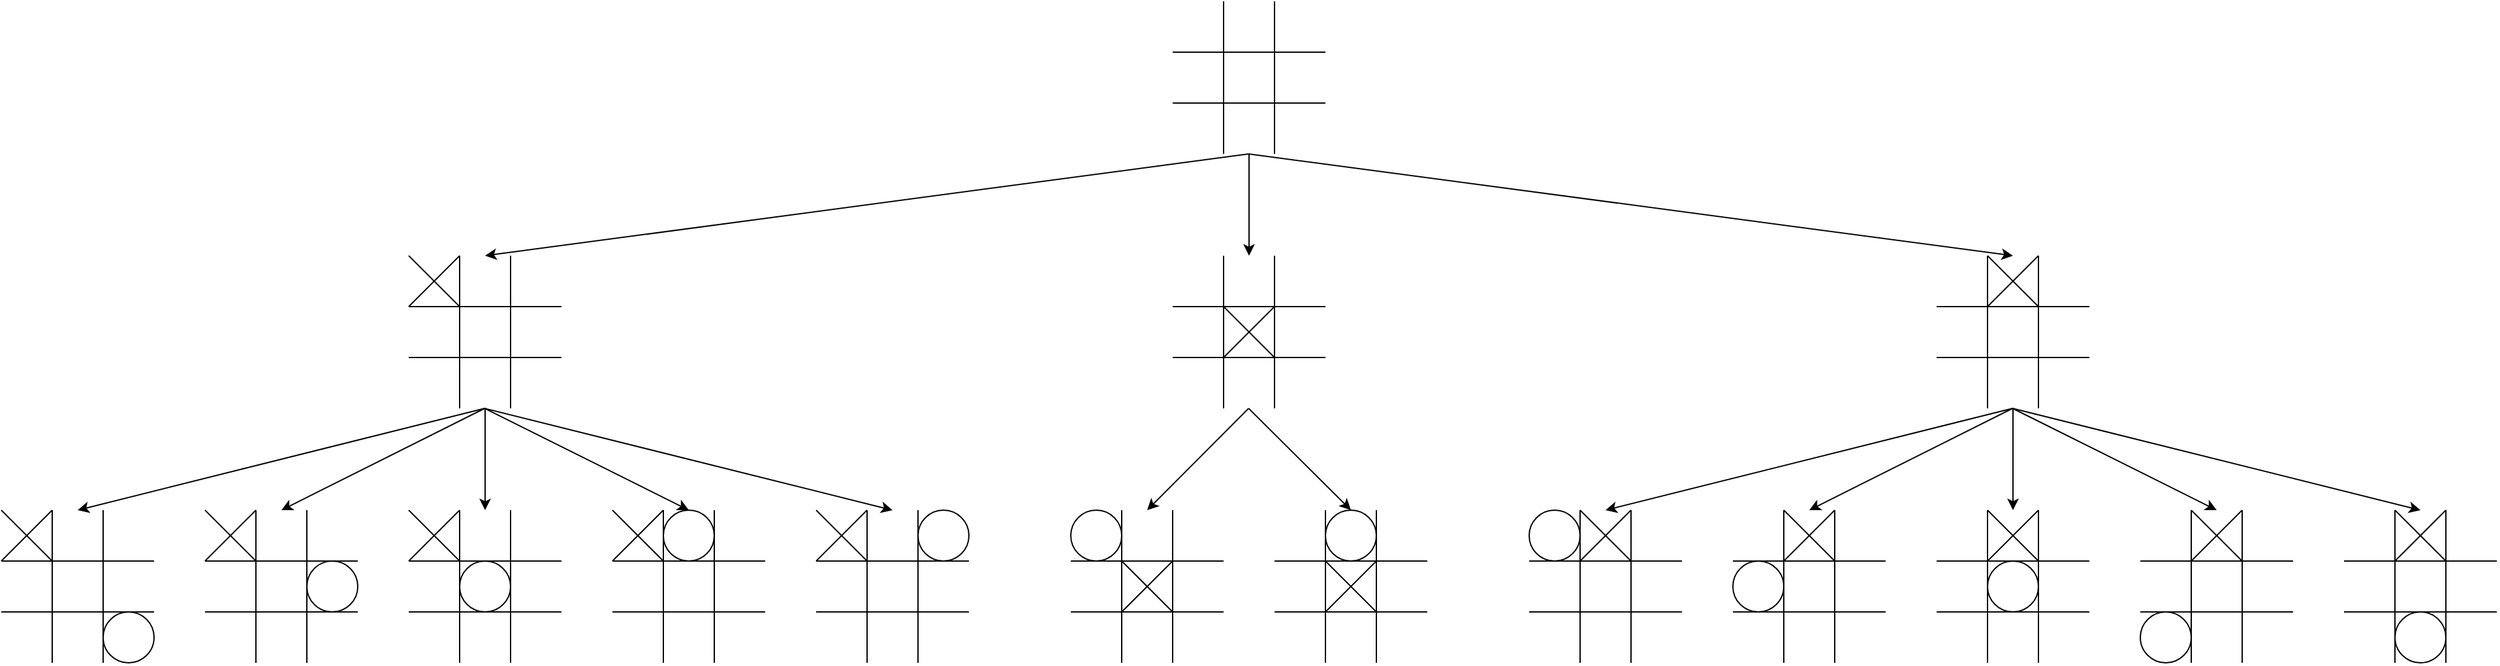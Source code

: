 <mxfile version="21.2.6" type="device">
  <diagram name="Page-1" id="SNs07N5e4GusGWtZYbrB">
    <mxGraphModel dx="2023" dy="534" grid="1" gridSize="10" guides="1" tooltips="1" connect="1" arrows="1" fold="1" page="1" pageScale="1" pageWidth="850" pageHeight="1100" math="0" shadow="0">
      <root>
        <mxCell id="0" />
        <mxCell id="1" parent="0" />
        <mxCell id="h3pDWreBq4Vg2lyj4H8S-9" value="" style="endArrow=none;html=1;rounded=0;" edge="1" parent="1">
          <mxGeometry width="50" height="50" relative="1" as="geometry">
            <mxPoint x="360" y="360" as="sourcePoint" />
            <mxPoint x="360" y="240" as="targetPoint" />
          </mxGeometry>
        </mxCell>
        <mxCell id="h3pDWreBq4Vg2lyj4H8S-10" value="" style="endArrow=none;html=1;rounded=0;" edge="1" parent="1">
          <mxGeometry width="50" height="50" relative="1" as="geometry">
            <mxPoint x="400" y="360" as="sourcePoint" />
            <mxPoint x="400" y="240" as="targetPoint" />
          </mxGeometry>
        </mxCell>
        <mxCell id="h3pDWreBq4Vg2lyj4H8S-11" value="" style="endArrow=none;html=1;rounded=0;" edge="1" parent="1">
          <mxGeometry width="50" height="50" relative="1" as="geometry">
            <mxPoint x="440" y="280" as="sourcePoint" />
            <mxPoint x="320" y="280" as="targetPoint" />
          </mxGeometry>
        </mxCell>
        <mxCell id="h3pDWreBq4Vg2lyj4H8S-12" value="" style="endArrow=none;html=1;rounded=0;" edge="1" parent="1">
          <mxGeometry width="50" height="50" relative="1" as="geometry">
            <mxPoint x="440" y="320" as="sourcePoint" />
            <mxPoint x="320" y="320" as="targetPoint" />
          </mxGeometry>
        </mxCell>
        <mxCell id="h3pDWreBq4Vg2lyj4H8S-22" value="" style="endArrow=classic;html=1;rounded=0;" edge="1" parent="1">
          <mxGeometry width="50" height="50" relative="1" as="geometry">
            <mxPoint x="380" y="160" as="sourcePoint" />
            <mxPoint x="380" y="240" as="targetPoint" />
          </mxGeometry>
        </mxCell>
        <mxCell id="h3pDWreBq4Vg2lyj4H8S-25" value="" style="endArrow=none;html=1;rounded=0;" edge="1" parent="1">
          <mxGeometry width="50" height="50" relative="1" as="geometry">
            <mxPoint x="360" y="320" as="sourcePoint" />
            <mxPoint x="400" y="280" as="targetPoint" />
          </mxGeometry>
        </mxCell>
        <mxCell id="h3pDWreBq4Vg2lyj4H8S-26" value="" style="endArrow=none;html=1;rounded=0;" edge="1" parent="1">
          <mxGeometry width="50" height="50" relative="1" as="geometry">
            <mxPoint x="360" y="280" as="sourcePoint" />
            <mxPoint x="400" y="320" as="targetPoint" />
          </mxGeometry>
        </mxCell>
        <mxCell id="h3pDWreBq4Vg2lyj4H8S-35" value="" style="group" vertex="1" connectable="0" parent="1">
          <mxGeometry x="320" y="40" width="120" height="120" as="geometry" />
        </mxCell>
        <mxCell id="h3pDWreBq4Vg2lyj4H8S-1" value="" style="endArrow=none;html=1;rounded=0;" edge="1" parent="h3pDWreBq4Vg2lyj4H8S-35">
          <mxGeometry width="50" height="50" relative="1" as="geometry">
            <mxPoint x="40" y="120" as="sourcePoint" />
            <mxPoint x="40" as="targetPoint" />
          </mxGeometry>
        </mxCell>
        <mxCell id="h3pDWreBq4Vg2lyj4H8S-2" value="" style="endArrow=none;html=1;rounded=0;" edge="1" parent="h3pDWreBq4Vg2lyj4H8S-35">
          <mxGeometry width="50" height="50" relative="1" as="geometry">
            <mxPoint x="80" y="120" as="sourcePoint" />
            <mxPoint x="80" as="targetPoint" />
          </mxGeometry>
        </mxCell>
        <mxCell id="h3pDWreBq4Vg2lyj4H8S-3" value="" style="endArrow=none;html=1;rounded=0;" edge="1" parent="h3pDWreBq4Vg2lyj4H8S-35">
          <mxGeometry width="50" height="50" relative="1" as="geometry">
            <mxPoint x="120" y="40" as="sourcePoint" />
            <mxPoint y="40" as="targetPoint" />
          </mxGeometry>
        </mxCell>
        <mxCell id="h3pDWreBq4Vg2lyj4H8S-4" value="" style="endArrow=none;html=1;rounded=0;" edge="1" parent="h3pDWreBq4Vg2lyj4H8S-35">
          <mxGeometry width="50" height="50" relative="1" as="geometry">
            <mxPoint x="120" y="80" as="sourcePoint" />
            <mxPoint y="80" as="targetPoint" />
          </mxGeometry>
        </mxCell>
        <mxCell id="h3pDWreBq4Vg2lyj4H8S-36" value="" style="endArrow=classic;html=1;rounded=0;" edge="1" parent="1">
          <mxGeometry width="50" height="50" relative="1" as="geometry">
            <mxPoint x="379.68" y="360" as="sourcePoint" />
            <mxPoint x="300" y="440" as="targetPoint" />
          </mxGeometry>
        </mxCell>
        <mxCell id="h3pDWreBq4Vg2lyj4H8S-37" value="" style="group" vertex="1" connectable="0" parent="1">
          <mxGeometry x="400" y="440" width="120" height="120" as="geometry" />
        </mxCell>
        <mxCell id="h3pDWreBq4Vg2lyj4H8S-38" value="" style="endArrow=none;html=1;rounded=0;" edge="1" parent="h3pDWreBq4Vg2lyj4H8S-37">
          <mxGeometry width="50" height="50" relative="1" as="geometry">
            <mxPoint x="40" y="120" as="sourcePoint" />
            <mxPoint x="40" as="targetPoint" />
          </mxGeometry>
        </mxCell>
        <mxCell id="h3pDWreBq4Vg2lyj4H8S-39" value="" style="endArrow=none;html=1;rounded=0;" edge="1" parent="h3pDWreBq4Vg2lyj4H8S-37">
          <mxGeometry width="50" height="50" relative="1" as="geometry">
            <mxPoint x="80" y="120" as="sourcePoint" />
            <mxPoint x="80" as="targetPoint" />
          </mxGeometry>
        </mxCell>
        <mxCell id="h3pDWreBq4Vg2lyj4H8S-40" value="" style="endArrow=none;html=1;rounded=0;" edge="1" parent="h3pDWreBq4Vg2lyj4H8S-37">
          <mxGeometry width="50" height="50" relative="1" as="geometry">
            <mxPoint x="120" y="40" as="sourcePoint" />
            <mxPoint y="40" as="targetPoint" />
          </mxGeometry>
        </mxCell>
        <mxCell id="h3pDWreBq4Vg2lyj4H8S-41" value="" style="endArrow=none;html=1;rounded=0;" edge="1" parent="h3pDWreBq4Vg2lyj4H8S-37">
          <mxGeometry width="50" height="50" relative="1" as="geometry">
            <mxPoint x="120" y="80" as="sourcePoint" />
            <mxPoint y="80" as="targetPoint" />
          </mxGeometry>
        </mxCell>
        <mxCell id="h3pDWreBq4Vg2lyj4H8S-60" value="" style="ellipse;whiteSpace=wrap;html=1;aspect=fixed;" vertex="1" parent="h3pDWreBq4Vg2lyj4H8S-37">
          <mxGeometry x="40" width="40" height="40" as="geometry" />
        </mxCell>
        <mxCell id="h3pDWreBq4Vg2lyj4H8S-42" value="" style="group" vertex="1" connectable="0" parent="1">
          <mxGeometry x="240" y="440" width="120" height="120" as="geometry" />
        </mxCell>
        <mxCell id="h3pDWreBq4Vg2lyj4H8S-43" value="" style="endArrow=none;html=1;rounded=0;" edge="1" parent="h3pDWreBq4Vg2lyj4H8S-42">
          <mxGeometry width="50" height="50" relative="1" as="geometry">
            <mxPoint x="40" y="120" as="sourcePoint" />
            <mxPoint x="40" as="targetPoint" />
          </mxGeometry>
        </mxCell>
        <mxCell id="h3pDWreBq4Vg2lyj4H8S-44" value="" style="endArrow=none;html=1;rounded=0;" edge="1" parent="h3pDWreBq4Vg2lyj4H8S-42">
          <mxGeometry width="50" height="50" relative="1" as="geometry">
            <mxPoint x="80" y="120" as="sourcePoint" />
            <mxPoint x="80" as="targetPoint" />
          </mxGeometry>
        </mxCell>
        <mxCell id="h3pDWreBq4Vg2lyj4H8S-45" value="" style="endArrow=none;html=1;rounded=0;" edge="1" parent="h3pDWreBq4Vg2lyj4H8S-42">
          <mxGeometry width="50" height="50" relative="1" as="geometry">
            <mxPoint x="120" y="40" as="sourcePoint" />
            <mxPoint y="40" as="targetPoint" />
          </mxGeometry>
        </mxCell>
        <mxCell id="h3pDWreBq4Vg2lyj4H8S-46" value="" style="endArrow=none;html=1;rounded=0;" edge="1" parent="h3pDWreBq4Vg2lyj4H8S-42">
          <mxGeometry width="50" height="50" relative="1" as="geometry">
            <mxPoint x="120" y="80" as="sourcePoint" />
            <mxPoint y="80" as="targetPoint" />
          </mxGeometry>
        </mxCell>
        <mxCell id="h3pDWreBq4Vg2lyj4H8S-53" value="" style="ellipse;whiteSpace=wrap;html=1;aspect=fixed;" vertex="1" parent="h3pDWreBq4Vg2lyj4H8S-42">
          <mxGeometry width="40" height="40" as="geometry" />
        </mxCell>
        <mxCell id="h3pDWreBq4Vg2lyj4H8S-54" value="" style="group" vertex="1" connectable="0" parent="h3pDWreBq4Vg2lyj4H8S-42">
          <mxGeometry x="40" y="40" width="40" height="40" as="geometry" />
        </mxCell>
        <mxCell id="h3pDWreBq4Vg2lyj4H8S-55" value="" style="endArrow=none;html=1;rounded=0;" edge="1" parent="h3pDWreBq4Vg2lyj4H8S-54">
          <mxGeometry width="50" height="50" relative="1" as="geometry">
            <mxPoint y="40" as="sourcePoint" />
            <mxPoint x="40" as="targetPoint" />
          </mxGeometry>
        </mxCell>
        <mxCell id="h3pDWreBq4Vg2lyj4H8S-56" value="" style="endArrow=none;html=1;rounded=0;" edge="1" parent="h3pDWreBq4Vg2lyj4H8S-54">
          <mxGeometry width="50" height="50" relative="1" as="geometry">
            <mxPoint as="sourcePoint" />
            <mxPoint x="40" y="40" as="targetPoint" />
          </mxGeometry>
        </mxCell>
        <mxCell id="h3pDWreBq4Vg2lyj4H8S-52" value="" style="endArrow=classic;html=1;rounded=0;" edge="1" parent="1">
          <mxGeometry width="50" height="50" relative="1" as="geometry">
            <mxPoint x="379.68" y="360" as="sourcePoint" />
            <mxPoint x="460" y="440" as="targetPoint" />
          </mxGeometry>
        </mxCell>
        <mxCell id="h3pDWreBq4Vg2lyj4H8S-57" value="" style="group" vertex="1" connectable="0" parent="1">
          <mxGeometry x="440" y="480" width="40" height="40" as="geometry" />
        </mxCell>
        <mxCell id="h3pDWreBq4Vg2lyj4H8S-58" value="" style="endArrow=none;html=1;rounded=0;" edge="1" parent="h3pDWreBq4Vg2lyj4H8S-57">
          <mxGeometry width="50" height="50" relative="1" as="geometry">
            <mxPoint y="40" as="sourcePoint" />
            <mxPoint x="40" as="targetPoint" />
          </mxGeometry>
        </mxCell>
        <mxCell id="h3pDWreBq4Vg2lyj4H8S-59" value="" style="endArrow=none;html=1;rounded=0;" edge="1" parent="h3pDWreBq4Vg2lyj4H8S-57">
          <mxGeometry width="50" height="50" relative="1" as="geometry">
            <mxPoint as="sourcePoint" />
            <mxPoint x="40" y="40" as="targetPoint" />
          </mxGeometry>
        </mxCell>
        <mxCell id="h3pDWreBq4Vg2lyj4H8S-61" value="" style="group" vertex="1" connectable="0" parent="1">
          <mxGeometry x="-280" y="240" width="120" height="120" as="geometry" />
        </mxCell>
        <mxCell id="h3pDWreBq4Vg2lyj4H8S-5" value="" style="endArrow=none;html=1;rounded=0;" edge="1" parent="h3pDWreBq4Vg2lyj4H8S-61">
          <mxGeometry width="50" height="50" relative="1" as="geometry">
            <mxPoint x="40" y="120" as="sourcePoint" />
            <mxPoint x="40" as="targetPoint" />
          </mxGeometry>
        </mxCell>
        <mxCell id="h3pDWreBq4Vg2lyj4H8S-6" value="" style="endArrow=none;html=1;rounded=0;" edge="1" parent="h3pDWreBq4Vg2lyj4H8S-61">
          <mxGeometry width="50" height="50" relative="1" as="geometry">
            <mxPoint x="80" y="120" as="sourcePoint" />
            <mxPoint x="80" as="targetPoint" />
          </mxGeometry>
        </mxCell>
        <mxCell id="h3pDWreBq4Vg2lyj4H8S-7" value="" style="endArrow=none;html=1;rounded=0;" edge="1" parent="h3pDWreBq4Vg2lyj4H8S-61">
          <mxGeometry width="50" height="50" relative="1" as="geometry">
            <mxPoint x="120" y="40" as="sourcePoint" />
            <mxPoint y="40" as="targetPoint" />
          </mxGeometry>
        </mxCell>
        <mxCell id="h3pDWreBq4Vg2lyj4H8S-8" value="" style="endArrow=none;html=1;rounded=0;" edge="1" parent="h3pDWreBq4Vg2lyj4H8S-61">
          <mxGeometry width="50" height="50" relative="1" as="geometry">
            <mxPoint x="120" y="80" as="sourcePoint" />
            <mxPoint y="80" as="targetPoint" />
          </mxGeometry>
        </mxCell>
        <mxCell id="h3pDWreBq4Vg2lyj4H8S-29" value="" style="group" vertex="1" connectable="0" parent="h3pDWreBq4Vg2lyj4H8S-61">
          <mxGeometry width="40" height="40" as="geometry" />
        </mxCell>
        <mxCell id="h3pDWreBq4Vg2lyj4H8S-30" value="" style="endArrow=none;html=1;rounded=0;" edge="1" parent="h3pDWreBq4Vg2lyj4H8S-29">
          <mxGeometry width="50" height="50" relative="1" as="geometry">
            <mxPoint y="40" as="sourcePoint" />
            <mxPoint x="40" as="targetPoint" />
          </mxGeometry>
        </mxCell>
        <mxCell id="h3pDWreBq4Vg2lyj4H8S-31" value="" style="endArrow=none;html=1;rounded=0;" edge="1" parent="h3pDWreBq4Vg2lyj4H8S-29">
          <mxGeometry width="50" height="50" relative="1" as="geometry">
            <mxPoint as="sourcePoint" />
            <mxPoint x="40" y="40" as="targetPoint" />
          </mxGeometry>
        </mxCell>
        <mxCell id="h3pDWreBq4Vg2lyj4H8S-155" value="" style="endArrow=classic;html=1;rounded=0;" edge="1" parent="h3pDWreBq4Vg2lyj4H8S-61">
          <mxGeometry width="50" height="50" relative="1" as="geometry">
            <mxPoint x="60" y="120" as="sourcePoint" />
            <mxPoint x="60" y="200" as="targetPoint" />
          </mxGeometry>
        </mxCell>
        <mxCell id="h3pDWreBq4Vg2lyj4H8S-156" value="" style="endArrow=classic;html=1;rounded=0;" edge="1" parent="h3pDWreBq4Vg2lyj4H8S-61">
          <mxGeometry width="50" height="50" relative="1" as="geometry">
            <mxPoint x="59.68" y="120" as="sourcePoint" />
            <mxPoint x="-100" y="200" as="targetPoint" />
          </mxGeometry>
        </mxCell>
        <mxCell id="h3pDWreBq4Vg2lyj4H8S-157" value="" style="endArrow=classic;html=1;rounded=0;" edge="1" parent="h3pDWreBq4Vg2lyj4H8S-61">
          <mxGeometry width="50" height="50" relative="1" as="geometry">
            <mxPoint x="59.68" y="120" as="sourcePoint" />
            <mxPoint x="-260" y="200" as="targetPoint" />
          </mxGeometry>
        </mxCell>
        <mxCell id="h3pDWreBq4Vg2lyj4H8S-159" value="" style="endArrow=classic;html=1;rounded=0;" edge="1" parent="h3pDWreBq4Vg2lyj4H8S-61">
          <mxGeometry width="50" height="50" relative="1" as="geometry">
            <mxPoint x="59.68" y="120" as="sourcePoint" />
            <mxPoint x="380" y="200" as="targetPoint" />
          </mxGeometry>
        </mxCell>
        <mxCell id="h3pDWreBq4Vg2lyj4H8S-62" value="" style="endArrow=classic;html=1;rounded=0;" edge="1" parent="1">
          <mxGeometry width="50" height="50" relative="1" as="geometry">
            <mxPoint x="379.68" y="160" as="sourcePoint" />
            <mxPoint x="-220" y="240" as="targetPoint" />
          </mxGeometry>
        </mxCell>
        <mxCell id="h3pDWreBq4Vg2lyj4H8S-63" value="" style="endArrow=classic;html=1;rounded=0;" edge="1" parent="1">
          <mxGeometry width="50" height="50" relative="1" as="geometry">
            <mxPoint x="379.68" y="160" as="sourcePoint" />
            <mxPoint x="980" y="240" as="targetPoint" />
          </mxGeometry>
        </mxCell>
        <mxCell id="h3pDWreBq4Vg2lyj4H8S-64" value="" style="group" vertex="1" connectable="0" parent="1">
          <mxGeometry x="920" y="240" width="120" height="120" as="geometry" />
        </mxCell>
        <mxCell id="h3pDWreBq4Vg2lyj4H8S-17" value="" style="endArrow=none;html=1;rounded=0;" edge="1" parent="h3pDWreBq4Vg2lyj4H8S-64">
          <mxGeometry width="50" height="50" relative="1" as="geometry">
            <mxPoint x="40" y="120" as="sourcePoint" />
            <mxPoint x="40" as="targetPoint" />
          </mxGeometry>
        </mxCell>
        <mxCell id="h3pDWreBq4Vg2lyj4H8S-18" value="" style="endArrow=none;html=1;rounded=0;" edge="1" parent="h3pDWreBq4Vg2lyj4H8S-64">
          <mxGeometry width="50" height="50" relative="1" as="geometry">
            <mxPoint x="80" y="120" as="sourcePoint" />
            <mxPoint x="80" as="targetPoint" />
          </mxGeometry>
        </mxCell>
        <mxCell id="h3pDWreBq4Vg2lyj4H8S-19" value="" style="endArrow=none;html=1;rounded=0;" edge="1" parent="h3pDWreBq4Vg2lyj4H8S-64">
          <mxGeometry width="50" height="50" relative="1" as="geometry">
            <mxPoint x="120" y="40" as="sourcePoint" />
            <mxPoint y="40" as="targetPoint" />
          </mxGeometry>
        </mxCell>
        <mxCell id="h3pDWreBq4Vg2lyj4H8S-20" value="" style="endArrow=none;html=1;rounded=0;" edge="1" parent="h3pDWreBq4Vg2lyj4H8S-64">
          <mxGeometry width="50" height="50" relative="1" as="geometry">
            <mxPoint x="120" y="80" as="sourcePoint" />
            <mxPoint y="80" as="targetPoint" />
          </mxGeometry>
        </mxCell>
        <mxCell id="h3pDWreBq4Vg2lyj4H8S-32" value="" style="group" vertex="1" connectable="0" parent="h3pDWreBq4Vg2lyj4H8S-64">
          <mxGeometry x="40" width="40" height="40" as="geometry" />
        </mxCell>
        <mxCell id="h3pDWreBq4Vg2lyj4H8S-33" value="" style="endArrow=none;html=1;rounded=0;" edge="1" parent="h3pDWreBq4Vg2lyj4H8S-32">
          <mxGeometry width="50" height="50" relative="1" as="geometry">
            <mxPoint y="40" as="sourcePoint" />
            <mxPoint x="40" as="targetPoint" />
          </mxGeometry>
        </mxCell>
        <mxCell id="h3pDWreBq4Vg2lyj4H8S-34" value="" style="endArrow=none;html=1;rounded=0;" edge="1" parent="h3pDWreBq4Vg2lyj4H8S-32">
          <mxGeometry width="50" height="50" relative="1" as="geometry">
            <mxPoint as="sourcePoint" />
            <mxPoint x="40" y="40" as="targetPoint" />
          </mxGeometry>
        </mxCell>
        <mxCell id="h3pDWreBq4Vg2lyj4H8S-65" value="" style="group" vertex="1" connectable="0" parent="1">
          <mxGeometry x="-120" y="440" width="120" height="120" as="geometry" />
        </mxCell>
        <mxCell id="h3pDWreBq4Vg2lyj4H8S-66" value="" style="endArrow=none;html=1;rounded=0;" edge="1" parent="h3pDWreBq4Vg2lyj4H8S-65">
          <mxGeometry width="50" height="50" relative="1" as="geometry">
            <mxPoint x="40" y="120" as="sourcePoint" />
            <mxPoint x="40" as="targetPoint" />
          </mxGeometry>
        </mxCell>
        <mxCell id="h3pDWreBq4Vg2lyj4H8S-67" value="" style="endArrow=none;html=1;rounded=0;" edge="1" parent="h3pDWreBq4Vg2lyj4H8S-65">
          <mxGeometry width="50" height="50" relative="1" as="geometry">
            <mxPoint x="80" y="120" as="sourcePoint" />
            <mxPoint x="80" as="targetPoint" />
          </mxGeometry>
        </mxCell>
        <mxCell id="h3pDWreBq4Vg2lyj4H8S-68" value="" style="endArrow=none;html=1;rounded=0;" edge="1" parent="h3pDWreBq4Vg2lyj4H8S-65">
          <mxGeometry width="50" height="50" relative="1" as="geometry">
            <mxPoint x="120" y="40" as="sourcePoint" />
            <mxPoint y="40" as="targetPoint" />
          </mxGeometry>
        </mxCell>
        <mxCell id="h3pDWreBq4Vg2lyj4H8S-69" value="" style="endArrow=none;html=1;rounded=0;" edge="1" parent="h3pDWreBq4Vg2lyj4H8S-65">
          <mxGeometry width="50" height="50" relative="1" as="geometry">
            <mxPoint x="120" y="80" as="sourcePoint" />
            <mxPoint y="80" as="targetPoint" />
          </mxGeometry>
        </mxCell>
        <mxCell id="h3pDWreBq4Vg2lyj4H8S-70" value="" style="group" vertex="1" connectable="0" parent="h3pDWreBq4Vg2lyj4H8S-65">
          <mxGeometry width="40" height="40" as="geometry" />
        </mxCell>
        <mxCell id="h3pDWreBq4Vg2lyj4H8S-71" value="" style="endArrow=none;html=1;rounded=0;" edge="1" parent="h3pDWreBq4Vg2lyj4H8S-70">
          <mxGeometry width="50" height="50" relative="1" as="geometry">
            <mxPoint y="40" as="sourcePoint" />
            <mxPoint x="40" as="targetPoint" />
          </mxGeometry>
        </mxCell>
        <mxCell id="h3pDWreBq4Vg2lyj4H8S-72" value="" style="endArrow=none;html=1;rounded=0;" edge="1" parent="h3pDWreBq4Vg2lyj4H8S-70">
          <mxGeometry width="50" height="50" relative="1" as="geometry">
            <mxPoint as="sourcePoint" />
            <mxPoint x="40" y="40" as="targetPoint" />
          </mxGeometry>
        </mxCell>
        <mxCell id="h3pDWreBq4Vg2lyj4H8S-27" value="" style="ellipse;whiteSpace=wrap;html=1;aspect=fixed;" vertex="1" parent="h3pDWreBq4Vg2lyj4H8S-65">
          <mxGeometry x="40" width="40" height="40" as="geometry" />
        </mxCell>
        <mxCell id="h3pDWreBq4Vg2lyj4H8S-73" value="" style="group" vertex="1" connectable="0" parent="1">
          <mxGeometry x="40" y="440" width="120" height="120" as="geometry" />
        </mxCell>
        <mxCell id="h3pDWreBq4Vg2lyj4H8S-74" value="" style="endArrow=none;html=1;rounded=0;" edge="1" parent="h3pDWreBq4Vg2lyj4H8S-73">
          <mxGeometry width="50" height="50" relative="1" as="geometry">
            <mxPoint x="40" y="120" as="sourcePoint" />
            <mxPoint x="40" as="targetPoint" />
          </mxGeometry>
        </mxCell>
        <mxCell id="h3pDWreBq4Vg2lyj4H8S-75" value="" style="endArrow=none;html=1;rounded=0;" edge="1" parent="h3pDWreBq4Vg2lyj4H8S-73">
          <mxGeometry width="50" height="50" relative="1" as="geometry">
            <mxPoint x="80" y="120" as="sourcePoint" />
            <mxPoint x="80" as="targetPoint" />
          </mxGeometry>
        </mxCell>
        <mxCell id="h3pDWreBq4Vg2lyj4H8S-76" value="" style="endArrow=none;html=1;rounded=0;" edge="1" parent="h3pDWreBq4Vg2lyj4H8S-73">
          <mxGeometry width="50" height="50" relative="1" as="geometry">
            <mxPoint x="120" y="40" as="sourcePoint" />
            <mxPoint y="40" as="targetPoint" />
          </mxGeometry>
        </mxCell>
        <mxCell id="h3pDWreBq4Vg2lyj4H8S-77" value="" style="endArrow=none;html=1;rounded=0;" edge="1" parent="h3pDWreBq4Vg2lyj4H8S-73">
          <mxGeometry width="50" height="50" relative="1" as="geometry">
            <mxPoint x="120" y="80" as="sourcePoint" />
            <mxPoint y="80" as="targetPoint" />
          </mxGeometry>
        </mxCell>
        <mxCell id="h3pDWreBq4Vg2lyj4H8S-78" value="" style="group" vertex="1" connectable="0" parent="h3pDWreBq4Vg2lyj4H8S-73">
          <mxGeometry width="40" height="40" as="geometry" />
        </mxCell>
        <mxCell id="h3pDWreBq4Vg2lyj4H8S-79" value="" style="endArrow=none;html=1;rounded=0;" edge="1" parent="h3pDWreBq4Vg2lyj4H8S-78">
          <mxGeometry width="50" height="50" relative="1" as="geometry">
            <mxPoint y="40" as="sourcePoint" />
            <mxPoint x="40" as="targetPoint" />
          </mxGeometry>
        </mxCell>
        <mxCell id="h3pDWreBq4Vg2lyj4H8S-80" value="" style="endArrow=none;html=1;rounded=0;" edge="1" parent="h3pDWreBq4Vg2lyj4H8S-78">
          <mxGeometry width="50" height="50" relative="1" as="geometry">
            <mxPoint as="sourcePoint" />
            <mxPoint x="40" y="40" as="targetPoint" />
          </mxGeometry>
        </mxCell>
        <mxCell id="h3pDWreBq4Vg2lyj4H8S-82" value="" style="ellipse;whiteSpace=wrap;html=1;aspect=fixed;" vertex="1" parent="h3pDWreBq4Vg2lyj4H8S-73">
          <mxGeometry x="80" width="40" height="40" as="geometry" />
        </mxCell>
        <mxCell id="h3pDWreBq4Vg2lyj4H8S-83" value="" style="group" vertex="1" connectable="0" parent="1">
          <mxGeometry x="-280" y="440" width="120" height="120" as="geometry" />
        </mxCell>
        <mxCell id="h3pDWreBq4Vg2lyj4H8S-84" value="" style="endArrow=none;html=1;rounded=0;" edge="1" parent="h3pDWreBq4Vg2lyj4H8S-83">
          <mxGeometry width="50" height="50" relative="1" as="geometry">
            <mxPoint x="40" y="120" as="sourcePoint" />
            <mxPoint x="40" as="targetPoint" />
          </mxGeometry>
        </mxCell>
        <mxCell id="h3pDWreBq4Vg2lyj4H8S-85" value="" style="endArrow=none;html=1;rounded=0;" edge="1" parent="h3pDWreBq4Vg2lyj4H8S-83">
          <mxGeometry width="50" height="50" relative="1" as="geometry">
            <mxPoint x="80" y="120" as="sourcePoint" />
            <mxPoint x="80" as="targetPoint" />
          </mxGeometry>
        </mxCell>
        <mxCell id="h3pDWreBq4Vg2lyj4H8S-86" value="" style="endArrow=none;html=1;rounded=0;" edge="1" parent="h3pDWreBq4Vg2lyj4H8S-83">
          <mxGeometry width="50" height="50" relative="1" as="geometry">
            <mxPoint x="120" y="40" as="sourcePoint" />
            <mxPoint y="40" as="targetPoint" />
          </mxGeometry>
        </mxCell>
        <mxCell id="h3pDWreBq4Vg2lyj4H8S-87" value="" style="endArrow=none;html=1;rounded=0;" edge="1" parent="h3pDWreBq4Vg2lyj4H8S-83">
          <mxGeometry width="50" height="50" relative="1" as="geometry">
            <mxPoint x="120" y="80" as="sourcePoint" />
            <mxPoint y="80" as="targetPoint" />
          </mxGeometry>
        </mxCell>
        <mxCell id="h3pDWreBq4Vg2lyj4H8S-88" value="" style="group" vertex="1" connectable="0" parent="h3pDWreBq4Vg2lyj4H8S-83">
          <mxGeometry width="40" height="40" as="geometry" />
        </mxCell>
        <mxCell id="h3pDWreBq4Vg2lyj4H8S-89" value="" style="endArrow=none;html=1;rounded=0;" edge="1" parent="h3pDWreBq4Vg2lyj4H8S-88">
          <mxGeometry width="50" height="50" relative="1" as="geometry">
            <mxPoint y="40" as="sourcePoint" />
            <mxPoint x="40" as="targetPoint" />
          </mxGeometry>
        </mxCell>
        <mxCell id="h3pDWreBq4Vg2lyj4H8S-90" value="" style="endArrow=none;html=1;rounded=0;" edge="1" parent="h3pDWreBq4Vg2lyj4H8S-88">
          <mxGeometry width="50" height="50" relative="1" as="geometry">
            <mxPoint as="sourcePoint" />
            <mxPoint x="40" y="40" as="targetPoint" />
          </mxGeometry>
        </mxCell>
        <mxCell id="h3pDWreBq4Vg2lyj4H8S-91" value="" style="ellipse;whiteSpace=wrap;html=1;aspect=fixed;" vertex="1" parent="h3pDWreBq4Vg2lyj4H8S-83">
          <mxGeometry x="40" y="40" width="40" height="40" as="geometry" />
        </mxCell>
        <mxCell id="h3pDWreBq4Vg2lyj4H8S-92" value="" style="group" vertex="1" connectable="0" parent="1">
          <mxGeometry x="-440" y="440" width="120" height="120" as="geometry" />
        </mxCell>
        <mxCell id="h3pDWreBq4Vg2lyj4H8S-93" value="" style="endArrow=none;html=1;rounded=0;" edge="1" parent="h3pDWreBq4Vg2lyj4H8S-92">
          <mxGeometry width="50" height="50" relative="1" as="geometry">
            <mxPoint x="40" y="120" as="sourcePoint" />
            <mxPoint x="40" as="targetPoint" />
          </mxGeometry>
        </mxCell>
        <mxCell id="h3pDWreBq4Vg2lyj4H8S-94" value="" style="endArrow=none;html=1;rounded=0;" edge="1" parent="h3pDWreBq4Vg2lyj4H8S-92">
          <mxGeometry width="50" height="50" relative="1" as="geometry">
            <mxPoint x="80" y="120" as="sourcePoint" />
            <mxPoint x="80" as="targetPoint" />
          </mxGeometry>
        </mxCell>
        <mxCell id="h3pDWreBq4Vg2lyj4H8S-95" value="" style="endArrow=none;html=1;rounded=0;" edge="1" parent="h3pDWreBq4Vg2lyj4H8S-92">
          <mxGeometry width="50" height="50" relative="1" as="geometry">
            <mxPoint x="120" y="40" as="sourcePoint" />
            <mxPoint y="40" as="targetPoint" />
          </mxGeometry>
        </mxCell>
        <mxCell id="h3pDWreBq4Vg2lyj4H8S-96" value="" style="endArrow=none;html=1;rounded=0;" edge="1" parent="h3pDWreBq4Vg2lyj4H8S-92">
          <mxGeometry width="50" height="50" relative="1" as="geometry">
            <mxPoint x="120" y="80" as="sourcePoint" />
            <mxPoint y="80" as="targetPoint" />
          </mxGeometry>
        </mxCell>
        <mxCell id="h3pDWreBq4Vg2lyj4H8S-97" value="" style="group" vertex="1" connectable="0" parent="h3pDWreBq4Vg2lyj4H8S-92">
          <mxGeometry width="40" height="40" as="geometry" />
        </mxCell>
        <mxCell id="h3pDWreBq4Vg2lyj4H8S-98" value="" style="endArrow=none;html=1;rounded=0;" edge="1" parent="h3pDWreBq4Vg2lyj4H8S-97">
          <mxGeometry width="50" height="50" relative="1" as="geometry">
            <mxPoint y="40" as="sourcePoint" />
            <mxPoint x="40" as="targetPoint" />
          </mxGeometry>
        </mxCell>
        <mxCell id="h3pDWreBq4Vg2lyj4H8S-99" value="" style="endArrow=none;html=1;rounded=0;" edge="1" parent="h3pDWreBq4Vg2lyj4H8S-97">
          <mxGeometry width="50" height="50" relative="1" as="geometry">
            <mxPoint as="sourcePoint" />
            <mxPoint x="40" y="40" as="targetPoint" />
          </mxGeometry>
        </mxCell>
        <mxCell id="h3pDWreBq4Vg2lyj4H8S-100" value="" style="ellipse;whiteSpace=wrap;html=1;aspect=fixed;" vertex="1" parent="h3pDWreBq4Vg2lyj4H8S-92">
          <mxGeometry x="80" y="40" width="40" height="40" as="geometry" />
        </mxCell>
        <mxCell id="h3pDWreBq4Vg2lyj4H8S-101" value="" style="group" vertex="1" connectable="0" parent="1">
          <mxGeometry x="-600" y="440" width="120" height="120" as="geometry" />
        </mxCell>
        <mxCell id="h3pDWreBq4Vg2lyj4H8S-102" value="" style="endArrow=none;html=1;rounded=0;" edge="1" parent="h3pDWreBq4Vg2lyj4H8S-101">
          <mxGeometry width="50" height="50" relative="1" as="geometry">
            <mxPoint x="40" y="120" as="sourcePoint" />
            <mxPoint x="40" as="targetPoint" />
          </mxGeometry>
        </mxCell>
        <mxCell id="h3pDWreBq4Vg2lyj4H8S-103" value="" style="endArrow=none;html=1;rounded=0;" edge="1" parent="h3pDWreBq4Vg2lyj4H8S-101">
          <mxGeometry width="50" height="50" relative="1" as="geometry">
            <mxPoint x="80" y="120" as="sourcePoint" />
            <mxPoint x="80" as="targetPoint" />
          </mxGeometry>
        </mxCell>
        <mxCell id="h3pDWreBq4Vg2lyj4H8S-104" value="" style="endArrow=none;html=1;rounded=0;" edge="1" parent="h3pDWreBq4Vg2lyj4H8S-101">
          <mxGeometry width="50" height="50" relative="1" as="geometry">
            <mxPoint x="120" y="40" as="sourcePoint" />
            <mxPoint y="40" as="targetPoint" />
          </mxGeometry>
        </mxCell>
        <mxCell id="h3pDWreBq4Vg2lyj4H8S-105" value="" style="endArrow=none;html=1;rounded=0;" edge="1" parent="h3pDWreBq4Vg2lyj4H8S-101">
          <mxGeometry width="50" height="50" relative="1" as="geometry">
            <mxPoint x="120" y="80" as="sourcePoint" />
            <mxPoint y="80" as="targetPoint" />
          </mxGeometry>
        </mxCell>
        <mxCell id="h3pDWreBq4Vg2lyj4H8S-106" value="" style="group" vertex="1" connectable="0" parent="h3pDWreBq4Vg2lyj4H8S-101">
          <mxGeometry width="40" height="40" as="geometry" />
        </mxCell>
        <mxCell id="h3pDWreBq4Vg2lyj4H8S-107" value="" style="endArrow=none;html=1;rounded=0;" edge="1" parent="h3pDWreBq4Vg2lyj4H8S-106">
          <mxGeometry width="50" height="50" relative="1" as="geometry">
            <mxPoint y="40" as="sourcePoint" />
            <mxPoint x="40" as="targetPoint" />
          </mxGeometry>
        </mxCell>
        <mxCell id="h3pDWreBq4Vg2lyj4H8S-108" value="" style="endArrow=none;html=1;rounded=0;" edge="1" parent="h3pDWreBq4Vg2lyj4H8S-106">
          <mxGeometry width="50" height="50" relative="1" as="geometry">
            <mxPoint as="sourcePoint" />
            <mxPoint x="40" y="40" as="targetPoint" />
          </mxGeometry>
        </mxCell>
        <mxCell id="h3pDWreBq4Vg2lyj4H8S-109" value="" style="ellipse;whiteSpace=wrap;html=1;aspect=fixed;" vertex="1" parent="h3pDWreBq4Vg2lyj4H8S-101">
          <mxGeometry x="80" y="80" width="40" height="40" as="geometry" />
        </mxCell>
        <mxCell id="h3pDWreBq4Vg2lyj4H8S-110" value="" style="group" vertex="1" connectable="0" parent="1">
          <mxGeometry x="600" y="440" width="120" height="120" as="geometry" />
        </mxCell>
        <mxCell id="h3pDWreBq4Vg2lyj4H8S-111" value="" style="endArrow=none;html=1;rounded=0;" edge="1" parent="h3pDWreBq4Vg2lyj4H8S-110">
          <mxGeometry width="50" height="50" relative="1" as="geometry">
            <mxPoint x="40" y="120" as="sourcePoint" />
            <mxPoint x="40" as="targetPoint" />
          </mxGeometry>
        </mxCell>
        <mxCell id="h3pDWreBq4Vg2lyj4H8S-112" value="" style="endArrow=none;html=1;rounded=0;" edge="1" parent="h3pDWreBq4Vg2lyj4H8S-110">
          <mxGeometry width="50" height="50" relative="1" as="geometry">
            <mxPoint x="80" y="120" as="sourcePoint" />
            <mxPoint x="80" as="targetPoint" />
          </mxGeometry>
        </mxCell>
        <mxCell id="h3pDWreBq4Vg2lyj4H8S-113" value="" style="endArrow=none;html=1;rounded=0;" edge="1" parent="h3pDWreBq4Vg2lyj4H8S-110">
          <mxGeometry width="50" height="50" relative="1" as="geometry">
            <mxPoint x="120" y="40" as="sourcePoint" />
            <mxPoint y="40" as="targetPoint" />
          </mxGeometry>
        </mxCell>
        <mxCell id="h3pDWreBq4Vg2lyj4H8S-114" value="" style="endArrow=none;html=1;rounded=0;" edge="1" parent="h3pDWreBq4Vg2lyj4H8S-110">
          <mxGeometry width="50" height="50" relative="1" as="geometry">
            <mxPoint x="120" y="80" as="sourcePoint" />
            <mxPoint y="80" as="targetPoint" />
          </mxGeometry>
        </mxCell>
        <mxCell id="h3pDWreBq4Vg2lyj4H8S-115" value="" style="group" vertex="1" connectable="0" parent="h3pDWreBq4Vg2lyj4H8S-110">
          <mxGeometry x="40" width="40" height="40" as="geometry" />
        </mxCell>
        <mxCell id="h3pDWreBq4Vg2lyj4H8S-116" value="" style="endArrow=none;html=1;rounded=0;" edge="1" parent="h3pDWreBq4Vg2lyj4H8S-115">
          <mxGeometry width="50" height="50" relative="1" as="geometry">
            <mxPoint y="40" as="sourcePoint" />
            <mxPoint x="40" as="targetPoint" />
          </mxGeometry>
        </mxCell>
        <mxCell id="h3pDWreBq4Vg2lyj4H8S-117" value="" style="endArrow=none;html=1;rounded=0;" edge="1" parent="h3pDWreBq4Vg2lyj4H8S-115">
          <mxGeometry width="50" height="50" relative="1" as="geometry">
            <mxPoint as="sourcePoint" />
            <mxPoint x="40" y="40" as="targetPoint" />
          </mxGeometry>
        </mxCell>
        <mxCell id="h3pDWreBq4Vg2lyj4H8S-118" value="" style="ellipse;whiteSpace=wrap;html=1;aspect=fixed;" vertex="1" parent="h3pDWreBq4Vg2lyj4H8S-110">
          <mxGeometry width="40" height="40" as="geometry" />
        </mxCell>
        <mxCell id="h3pDWreBq4Vg2lyj4H8S-119" value="" style="group" vertex="1" connectable="0" parent="1">
          <mxGeometry x="760" y="440" width="120" height="120" as="geometry" />
        </mxCell>
        <mxCell id="h3pDWreBq4Vg2lyj4H8S-120" value="" style="endArrow=none;html=1;rounded=0;" edge="1" parent="h3pDWreBq4Vg2lyj4H8S-119">
          <mxGeometry width="50" height="50" relative="1" as="geometry">
            <mxPoint x="40" y="120" as="sourcePoint" />
            <mxPoint x="40" as="targetPoint" />
          </mxGeometry>
        </mxCell>
        <mxCell id="h3pDWreBq4Vg2lyj4H8S-121" value="" style="endArrow=none;html=1;rounded=0;" edge="1" parent="h3pDWreBq4Vg2lyj4H8S-119">
          <mxGeometry width="50" height="50" relative="1" as="geometry">
            <mxPoint x="80" y="120" as="sourcePoint" />
            <mxPoint x="80" as="targetPoint" />
          </mxGeometry>
        </mxCell>
        <mxCell id="h3pDWreBq4Vg2lyj4H8S-122" value="" style="endArrow=none;html=1;rounded=0;" edge="1" parent="h3pDWreBq4Vg2lyj4H8S-119">
          <mxGeometry width="50" height="50" relative="1" as="geometry">
            <mxPoint x="120" y="40" as="sourcePoint" />
            <mxPoint y="40" as="targetPoint" />
          </mxGeometry>
        </mxCell>
        <mxCell id="h3pDWreBq4Vg2lyj4H8S-123" value="" style="endArrow=none;html=1;rounded=0;" edge="1" parent="h3pDWreBq4Vg2lyj4H8S-119">
          <mxGeometry width="50" height="50" relative="1" as="geometry">
            <mxPoint x="120" y="80" as="sourcePoint" />
            <mxPoint y="80" as="targetPoint" />
          </mxGeometry>
        </mxCell>
        <mxCell id="h3pDWreBq4Vg2lyj4H8S-124" value="" style="group" vertex="1" connectable="0" parent="h3pDWreBq4Vg2lyj4H8S-119">
          <mxGeometry x="40" width="40" height="40" as="geometry" />
        </mxCell>
        <mxCell id="h3pDWreBq4Vg2lyj4H8S-125" value="" style="endArrow=none;html=1;rounded=0;" edge="1" parent="h3pDWreBq4Vg2lyj4H8S-124">
          <mxGeometry width="50" height="50" relative="1" as="geometry">
            <mxPoint y="40" as="sourcePoint" />
            <mxPoint x="40" as="targetPoint" />
          </mxGeometry>
        </mxCell>
        <mxCell id="h3pDWreBq4Vg2lyj4H8S-126" value="" style="endArrow=none;html=1;rounded=0;" edge="1" parent="h3pDWreBq4Vg2lyj4H8S-124">
          <mxGeometry width="50" height="50" relative="1" as="geometry">
            <mxPoint as="sourcePoint" />
            <mxPoint x="40" y="40" as="targetPoint" />
          </mxGeometry>
        </mxCell>
        <mxCell id="h3pDWreBq4Vg2lyj4H8S-127" value="" style="ellipse;whiteSpace=wrap;html=1;aspect=fixed;" vertex="1" parent="h3pDWreBq4Vg2lyj4H8S-119">
          <mxGeometry y="40" width="40" height="40" as="geometry" />
        </mxCell>
        <mxCell id="h3pDWreBq4Vg2lyj4H8S-128" value="" style="group" vertex="1" connectable="0" parent="1">
          <mxGeometry x="920" y="440" width="120" height="120" as="geometry" />
        </mxCell>
        <mxCell id="h3pDWreBq4Vg2lyj4H8S-129" value="" style="endArrow=none;html=1;rounded=0;" edge="1" parent="h3pDWreBq4Vg2lyj4H8S-128">
          <mxGeometry width="50" height="50" relative="1" as="geometry">
            <mxPoint x="40" y="120" as="sourcePoint" />
            <mxPoint x="40" as="targetPoint" />
          </mxGeometry>
        </mxCell>
        <mxCell id="h3pDWreBq4Vg2lyj4H8S-130" value="" style="endArrow=none;html=1;rounded=0;" edge="1" parent="h3pDWreBq4Vg2lyj4H8S-128">
          <mxGeometry width="50" height="50" relative="1" as="geometry">
            <mxPoint x="80" y="120" as="sourcePoint" />
            <mxPoint x="80" as="targetPoint" />
          </mxGeometry>
        </mxCell>
        <mxCell id="h3pDWreBq4Vg2lyj4H8S-131" value="" style="endArrow=none;html=1;rounded=0;" edge="1" parent="h3pDWreBq4Vg2lyj4H8S-128">
          <mxGeometry width="50" height="50" relative="1" as="geometry">
            <mxPoint x="120" y="40" as="sourcePoint" />
            <mxPoint y="40" as="targetPoint" />
          </mxGeometry>
        </mxCell>
        <mxCell id="h3pDWreBq4Vg2lyj4H8S-132" value="" style="endArrow=none;html=1;rounded=0;" edge="1" parent="h3pDWreBq4Vg2lyj4H8S-128">
          <mxGeometry width="50" height="50" relative="1" as="geometry">
            <mxPoint x="120" y="80" as="sourcePoint" />
            <mxPoint y="80" as="targetPoint" />
          </mxGeometry>
        </mxCell>
        <mxCell id="h3pDWreBq4Vg2lyj4H8S-133" value="" style="group" vertex="1" connectable="0" parent="h3pDWreBq4Vg2lyj4H8S-128">
          <mxGeometry x="40" width="40" height="40" as="geometry" />
        </mxCell>
        <mxCell id="h3pDWreBq4Vg2lyj4H8S-134" value="" style="endArrow=none;html=1;rounded=0;" edge="1" parent="h3pDWreBq4Vg2lyj4H8S-133">
          <mxGeometry width="50" height="50" relative="1" as="geometry">
            <mxPoint y="40" as="sourcePoint" />
            <mxPoint x="40" as="targetPoint" />
          </mxGeometry>
        </mxCell>
        <mxCell id="h3pDWreBq4Vg2lyj4H8S-135" value="" style="endArrow=none;html=1;rounded=0;" edge="1" parent="h3pDWreBq4Vg2lyj4H8S-133">
          <mxGeometry width="50" height="50" relative="1" as="geometry">
            <mxPoint as="sourcePoint" />
            <mxPoint x="40" y="40" as="targetPoint" />
          </mxGeometry>
        </mxCell>
        <mxCell id="h3pDWreBq4Vg2lyj4H8S-136" value="" style="ellipse;whiteSpace=wrap;html=1;aspect=fixed;" vertex="1" parent="h3pDWreBq4Vg2lyj4H8S-128">
          <mxGeometry x="40" y="40" width="40" height="40" as="geometry" />
        </mxCell>
        <mxCell id="h3pDWreBq4Vg2lyj4H8S-137" value="" style="group" vertex="1" connectable="0" parent="1">
          <mxGeometry x="1080" y="440" width="120" height="120" as="geometry" />
        </mxCell>
        <mxCell id="h3pDWreBq4Vg2lyj4H8S-138" value="" style="endArrow=none;html=1;rounded=0;" edge="1" parent="h3pDWreBq4Vg2lyj4H8S-137">
          <mxGeometry width="50" height="50" relative="1" as="geometry">
            <mxPoint x="40" y="120" as="sourcePoint" />
            <mxPoint x="40" as="targetPoint" />
          </mxGeometry>
        </mxCell>
        <mxCell id="h3pDWreBq4Vg2lyj4H8S-139" value="" style="endArrow=none;html=1;rounded=0;" edge="1" parent="h3pDWreBq4Vg2lyj4H8S-137">
          <mxGeometry width="50" height="50" relative="1" as="geometry">
            <mxPoint x="80" y="120" as="sourcePoint" />
            <mxPoint x="80" as="targetPoint" />
          </mxGeometry>
        </mxCell>
        <mxCell id="h3pDWreBq4Vg2lyj4H8S-140" value="" style="endArrow=none;html=1;rounded=0;" edge="1" parent="h3pDWreBq4Vg2lyj4H8S-137">
          <mxGeometry width="50" height="50" relative="1" as="geometry">
            <mxPoint x="120" y="40" as="sourcePoint" />
            <mxPoint y="40" as="targetPoint" />
          </mxGeometry>
        </mxCell>
        <mxCell id="h3pDWreBq4Vg2lyj4H8S-141" value="" style="endArrow=none;html=1;rounded=0;" edge="1" parent="h3pDWreBq4Vg2lyj4H8S-137">
          <mxGeometry width="50" height="50" relative="1" as="geometry">
            <mxPoint x="120" y="80" as="sourcePoint" />
            <mxPoint y="80" as="targetPoint" />
          </mxGeometry>
        </mxCell>
        <mxCell id="h3pDWreBq4Vg2lyj4H8S-142" value="" style="group" vertex="1" connectable="0" parent="h3pDWreBq4Vg2lyj4H8S-137">
          <mxGeometry x="40" width="40" height="40" as="geometry" />
        </mxCell>
        <mxCell id="h3pDWreBq4Vg2lyj4H8S-143" value="" style="endArrow=none;html=1;rounded=0;" edge="1" parent="h3pDWreBq4Vg2lyj4H8S-142">
          <mxGeometry width="50" height="50" relative="1" as="geometry">
            <mxPoint y="40" as="sourcePoint" />
            <mxPoint x="40" as="targetPoint" />
          </mxGeometry>
        </mxCell>
        <mxCell id="h3pDWreBq4Vg2lyj4H8S-144" value="" style="endArrow=none;html=1;rounded=0;" edge="1" parent="h3pDWreBq4Vg2lyj4H8S-142">
          <mxGeometry width="50" height="50" relative="1" as="geometry">
            <mxPoint as="sourcePoint" />
            <mxPoint x="40" y="40" as="targetPoint" />
          </mxGeometry>
        </mxCell>
        <mxCell id="h3pDWreBq4Vg2lyj4H8S-145" value="" style="ellipse;whiteSpace=wrap;html=1;aspect=fixed;" vertex="1" parent="h3pDWreBq4Vg2lyj4H8S-137">
          <mxGeometry y="80" width="40" height="40" as="geometry" />
        </mxCell>
        <mxCell id="h3pDWreBq4Vg2lyj4H8S-146" value="" style="group" vertex="1" connectable="0" parent="1">
          <mxGeometry x="1240" y="440" width="120" height="120" as="geometry" />
        </mxCell>
        <mxCell id="h3pDWreBq4Vg2lyj4H8S-147" value="" style="endArrow=none;html=1;rounded=0;" edge="1" parent="h3pDWreBq4Vg2lyj4H8S-146">
          <mxGeometry width="50" height="50" relative="1" as="geometry">
            <mxPoint x="40" y="120" as="sourcePoint" />
            <mxPoint x="40" as="targetPoint" />
          </mxGeometry>
        </mxCell>
        <mxCell id="h3pDWreBq4Vg2lyj4H8S-148" value="" style="endArrow=none;html=1;rounded=0;" edge="1" parent="h3pDWreBq4Vg2lyj4H8S-146">
          <mxGeometry width="50" height="50" relative="1" as="geometry">
            <mxPoint x="80" y="120" as="sourcePoint" />
            <mxPoint x="80" as="targetPoint" />
          </mxGeometry>
        </mxCell>
        <mxCell id="h3pDWreBq4Vg2lyj4H8S-149" value="" style="endArrow=none;html=1;rounded=0;" edge="1" parent="h3pDWreBq4Vg2lyj4H8S-146">
          <mxGeometry width="50" height="50" relative="1" as="geometry">
            <mxPoint x="120" y="40" as="sourcePoint" />
            <mxPoint y="40" as="targetPoint" />
          </mxGeometry>
        </mxCell>
        <mxCell id="h3pDWreBq4Vg2lyj4H8S-150" value="" style="endArrow=none;html=1;rounded=0;" edge="1" parent="h3pDWreBq4Vg2lyj4H8S-146">
          <mxGeometry width="50" height="50" relative="1" as="geometry">
            <mxPoint x="120" y="80" as="sourcePoint" />
            <mxPoint y="80" as="targetPoint" />
          </mxGeometry>
        </mxCell>
        <mxCell id="h3pDWreBq4Vg2lyj4H8S-151" value="" style="group" vertex="1" connectable="0" parent="h3pDWreBq4Vg2lyj4H8S-146">
          <mxGeometry x="40" width="40" height="40" as="geometry" />
        </mxCell>
        <mxCell id="h3pDWreBq4Vg2lyj4H8S-152" value="" style="endArrow=none;html=1;rounded=0;" edge="1" parent="h3pDWreBq4Vg2lyj4H8S-151">
          <mxGeometry width="50" height="50" relative="1" as="geometry">
            <mxPoint y="40" as="sourcePoint" />
            <mxPoint x="40" as="targetPoint" />
          </mxGeometry>
        </mxCell>
        <mxCell id="h3pDWreBq4Vg2lyj4H8S-153" value="" style="endArrow=none;html=1;rounded=0;" edge="1" parent="h3pDWreBq4Vg2lyj4H8S-151">
          <mxGeometry width="50" height="50" relative="1" as="geometry">
            <mxPoint as="sourcePoint" />
            <mxPoint x="40" y="40" as="targetPoint" />
          </mxGeometry>
        </mxCell>
        <mxCell id="h3pDWreBq4Vg2lyj4H8S-154" value="" style="ellipse;whiteSpace=wrap;html=1;aspect=fixed;" vertex="1" parent="h3pDWreBq4Vg2lyj4H8S-146">
          <mxGeometry x="40" y="80" width="40" height="40" as="geometry" />
        </mxCell>
        <mxCell id="h3pDWreBq4Vg2lyj4H8S-158" value="" style="endArrow=classic;html=1;rounded=0;entryX=0.5;entryY=0;entryDx=0;entryDy=0;" edge="1" parent="1" target="h3pDWreBq4Vg2lyj4H8S-27">
          <mxGeometry width="50" height="50" relative="1" as="geometry">
            <mxPoint x="-220.32" y="360" as="sourcePoint" />
            <mxPoint x="-220.32" y="440" as="targetPoint" />
          </mxGeometry>
        </mxCell>
        <mxCell id="h3pDWreBq4Vg2lyj4H8S-160" value="" style="endArrow=classic;html=1;rounded=0;" edge="1" parent="1">
          <mxGeometry width="50" height="50" relative="1" as="geometry">
            <mxPoint x="980" y="360" as="sourcePoint" />
            <mxPoint x="980" y="440" as="targetPoint" />
          </mxGeometry>
        </mxCell>
        <mxCell id="h3pDWreBq4Vg2lyj4H8S-161" value="" style="endArrow=classic;html=1;rounded=0;" edge="1" parent="1">
          <mxGeometry width="50" height="50" relative="1" as="geometry">
            <mxPoint x="979.68" y="360" as="sourcePoint" />
            <mxPoint x="820" y="440" as="targetPoint" />
          </mxGeometry>
        </mxCell>
        <mxCell id="h3pDWreBq4Vg2lyj4H8S-162" value="" style="endArrow=classic;html=1;rounded=0;" edge="1" parent="1">
          <mxGeometry width="50" height="50" relative="1" as="geometry">
            <mxPoint x="979.68" y="360" as="sourcePoint" />
            <mxPoint x="660" y="440" as="targetPoint" />
          </mxGeometry>
        </mxCell>
        <mxCell id="h3pDWreBq4Vg2lyj4H8S-163" value="" style="endArrow=classic;html=1;rounded=0;" edge="1" parent="1">
          <mxGeometry width="50" height="50" relative="1" as="geometry">
            <mxPoint x="979.68" y="360" as="sourcePoint" />
            <mxPoint x="1300" y="440" as="targetPoint" />
          </mxGeometry>
        </mxCell>
        <mxCell id="h3pDWreBq4Vg2lyj4H8S-164" value="" style="endArrow=classic;html=1;rounded=0;entryX=0.5;entryY=0;entryDx=0;entryDy=0;" edge="1" parent="1">
          <mxGeometry width="50" height="50" relative="1" as="geometry">
            <mxPoint x="979.68" y="360" as="sourcePoint" />
            <mxPoint x="1140" y="440" as="targetPoint" />
          </mxGeometry>
        </mxCell>
      </root>
    </mxGraphModel>
  </diagram>
</mxfile>
